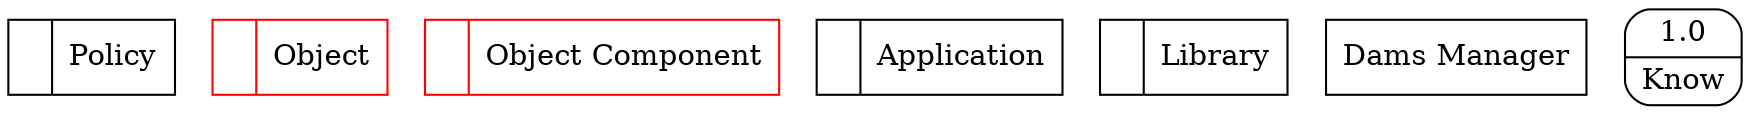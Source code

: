 digraph dfd2{ 
node[shape=record]
200 [label="<f0>  |<f1> Policy " ];
201 [label="<f0>  |<f1> Object " color=red];
202 [label="<f0>  |<f1> Object Component " color=red];
203 [label="<f0>  |<f1> Application " ];
204 [label="<f0>  |<f1> Library " ];
205 [label="Dams Manager" shape=box];
206 [label="{<f0> 1.0|<f1> Know }" shape=Mrecord];
}